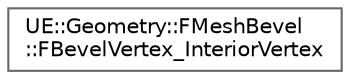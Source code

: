 digraph "Graphical Class Hierarchy"
{
 // INTERACTIVE_SVG=YES
 // LATEX_PDF_SIZE
  bgcolor="transparent";
  edge [fontname=Helvetica,fontsize=10,labelfontname=Helvetica,labelfontsize=10];
  node [fontname=Helvetica,fontsize=10,shape=box,height=0.2,width=0.4];
  rankdir="LR";
  Node0 [id="Node000000",label="UE::Geometry::FMeshBevel\l::FBevelVertex_InteriorVertex",height=0.2,width=0.4,color="grey40", fillcolor="white", style="filled",URL="$da/d0f/structUE_1_1Geometry_1_1FMeshBevel_1_1FBevelVertex__InteriorVertex.html",tooltip=" "];
}
